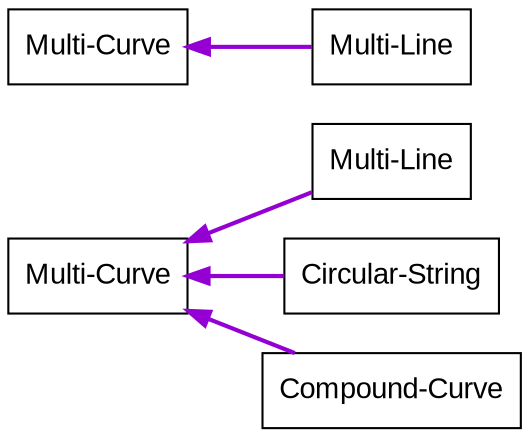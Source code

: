     digraph {

       node [shape=record, fontname="Arial"];
       rankdir = RL

    MC [label="Multi-Curve"]
  MC2 [label="Multi-Curve"]
  ML2 [label="Multi-Line"]

          fontname="Arial";
            "Multi-Line" -> MC [color=darkviolet, penwidth = 2];
            "Circular-String" -> MC [color=darkviolet, penwidth = 2];
            "Compound-Curve" -> MC [color=darkviolet, penwidth = 2];

            ML2 -> MC2 [color=darkviolet, penwidth = 2];

            { rank=same;  "Multi-Line", "Circular-String", "Compound-Curve", ML2}
  {rank=same; MC, MC2}
           
    }
